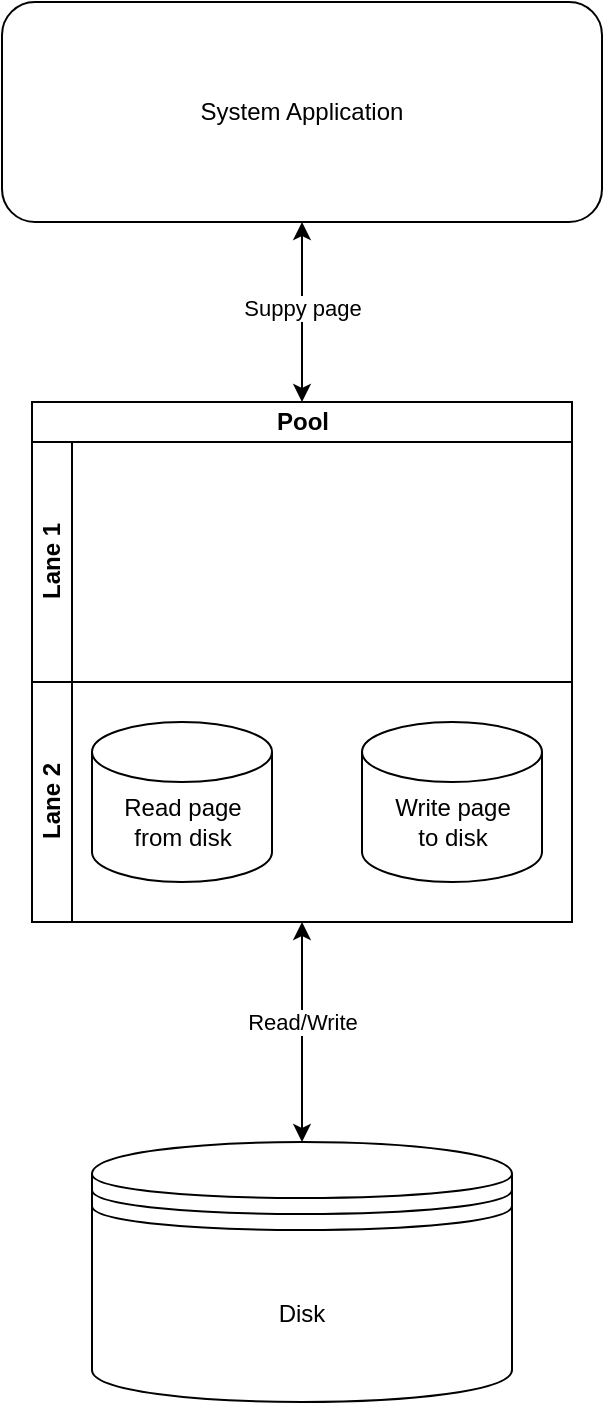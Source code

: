 <mxfile version="21.6.8" type="device">
  <diagram name="Page-1" id="UVktQqIOwX9brgbeaV1-">
    <mxGraphModel dx="779" dy="482" grid="1" gridSize="10" guides="1" tooltips="1" connect="1" arrows="1" fold="1" page="1" pageScale="1" pageWidth="827" pageHeight="1169" math="0" shadow="0">
      <root>
        <mxCell id="0" />
        <mxCell id="1" parent="0" />
        <mxCell id="JdzlZuZBimPB7fWGRYdq-3" value="Disk" style="shape=datastore;whiteSpace=wrap;html=1;" vertex="1" parent="1">
          <mxGeometry x="305" y="670" width="210" height="130" as="geometry" />
        </mxCell>
        <mxCell id="JdzlZuZBimPB7fWGRYdq-10" value="" style="endArrow=classic;startArrow=classic;html=1;rounded=0;exitX=0.5;exitY=0;exitDx=0;exitDy=0;entryX=0.5;entryY=1;entryDx=0;entryDy=0;" edge="1" parent="1" source="JdzlZuZBimPB7fWGRYdq-3" target="JdzlZuZBimPB7fWGRYdq-16">
          <mxGeometry width="50" height="50" relative="1" as="geometry">
            <mxPoint x="515" y="530" as="sourcePoint" />
            <mxPoint x="565" y="680" as="targetPoint" />
          </mxGeometry>
        </mxCell>
        <mxCell id="JdzlZuZBimPB7fWGRYdq-11" value="Read/Write" style="edgeLabel;html=1;align=center;verticalAlign=middle;resizable=0;points=[];" vertex="1" connectable="0" parent="JdzlZuZBimPB7fWGRYdq-10">
          <mxGeometry x="0.307" y="1" relative="1" as="geometry">
            <mxPoint x="1" y="12" as="offset" />
          </mxGeometry>
        </mxCell>
        <mxCell id="JdzlZuZBimPB7fWGRYdq-12" value="System Application" style="rounded=1;whiteSpace=wrap;html=1;" vertex="1" parent="1">
          <mxGeometry x="260" y="100" width="300" height="110" as="geometry" />
        </mxCell>
        <mxCell id="JdzlZuZBimPB7fWGRYdq-14" value="Pool" style="swimlane;childLayout=stackLayout;resizeParent=1;resizeParentMax=0;horizontal=1;startSize=20;horizontalStack=0;html=1;" vertex="1" parent="1">
          <mxGeometry x="275" y="300" width="270" height="260" as="geometry" />
        </mxCell>
        <mxCell id="JdzlZuZBimPB7fWGRYdq-15" value="Lane 1" style="swimlane;startSize=20;horizontal=0;html=1;" vertex="1" parent="JdzlZuZBimPB7fWGRYdq-14">
          <mxGeometry y="20" width="270" height="120" as="geometry" />
        </mxCell>
        <mxCell id="JdzlZuZBimPB7fWGRYdq-16" value="Lane 2" style="swimlane;startSize=20;horizontal=0;html=1;" vertex="1" parent="JdzlZuZBimPB7fWGRYdq-14">
          <mxGeometry y="140" width="270" height="120" as="geometry" />
        </mxCell>
        <mxCell id="JdzlZuZBimPB7fWGRYdq-28" value="" style="shape=cylinder3;whiteSpace=wrap;html=1;boundedLbl=1;backgroundOutline=1;size=15;" vertex="1" parent="JdzlZuZBimPB7fWGRYdq-16">
          <mxGeometry x="30" y="20" width="90" height="80" as="geometry" />
        </mxCell>
        <mxCell id="JdzlZuZBimPB7fWGRYdq-26" value="Read page &lt;br&gt;from disk" style="text;html=1;align=center;verticalAlign=middle;resizable=0;points=[];autosize=1;strokeColor=none;fillColor=none;" vertex="1" parent="JdzlZuZBimPB7fWGRYdq-16">
          <mxGeometry x="35" y="50" width="80" height="40" as="geometry" />
        </mxCell>
        <mxCell id="JdzlZuZBimPB7fWGRYdq-29" value="" style="shape=cylinder3;whiteSpace=wrap;html=1;boundedLbl=1;backgroundOutline=1;size=15;" vertex="1" parent="JdzlZuZBimPB7fWGRYdq-16">
          <mxGeometry x="165" y="20" width="90" height="80" as="geometry" />
        </mxCell>
        <mxCell id="JdzlZuZBimPB7fWGRYdq-27" value="Write page &lt;br&gt;to disk" style="text;html=1;align=center;verticalAlign=middle;resizable=0;points=[];autosize=1;strokeColor=none;fillColor=none;" vertex="1" parent="JdzlZuZBimPB7fWGRYdq-16">
          <mxGeometry x="170" y="50" width="80" height="40" as="geometry" />
        </mxCell>
        <mxCell id="JdzlZuZBimPB7fWGRYdq-20" value="" style="endArrow=classic;startArrow=classic;html=1;rounded=0;exitX=0.5;exitY=0;exitDx=0;exitDy=0;entryX=0.5;entryY=1;entryDx=0;entryDy=0;" edge="1" parent="1" source="JdzlZuZBimPB7fWGRYdq-14" target="JdzlZuZBimPB7fWGRYdq-12">
          <mxGeometry width="50" height="50" relative="1" as="geometry">
            <mxPoint x="735" y="330" as="sourcePoint" />
            <mxPoint x="735" y="220" as="targetPoint" />
          </mxGeometry>
        </mxCell>
        <mxCell id="JdzlZuZBimPB7fWGRYdq-21" value="Suppy page" style="edgeLabel;html=1;align=center;verticalAlign=middle;resizable=0;points=[];" vertex="1" connectable="0" parent="JdzlZuZBimPB7fWGRYdq-20">
          <mxGeometry x="0.307" y="1" relative="1" as="geometry">
            <mxPoint x="1" y="12" as="offset" />
          </mxGeometry>
        </mxCell>
      </root>
    </mxGraphModel>
  </diagram>
</mxfile>
